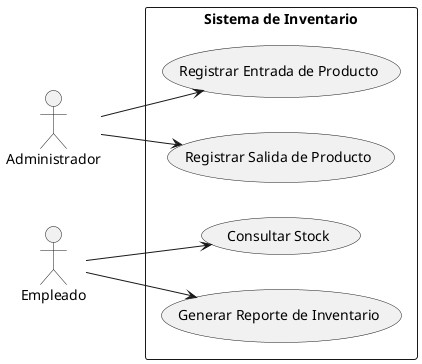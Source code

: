 @startuml
left to right direction
actor Administrador
actor Empleado

rectangle "Sistema de Inventario" {
  Administrador --> (Registrar Entrada de Producto)
  Administrador --> (Registrar Salida de Producto)
  Empleado --> (Consultar Stock)
  Empleado --> (Generar Reporte de Inventario)
}
@enduml
